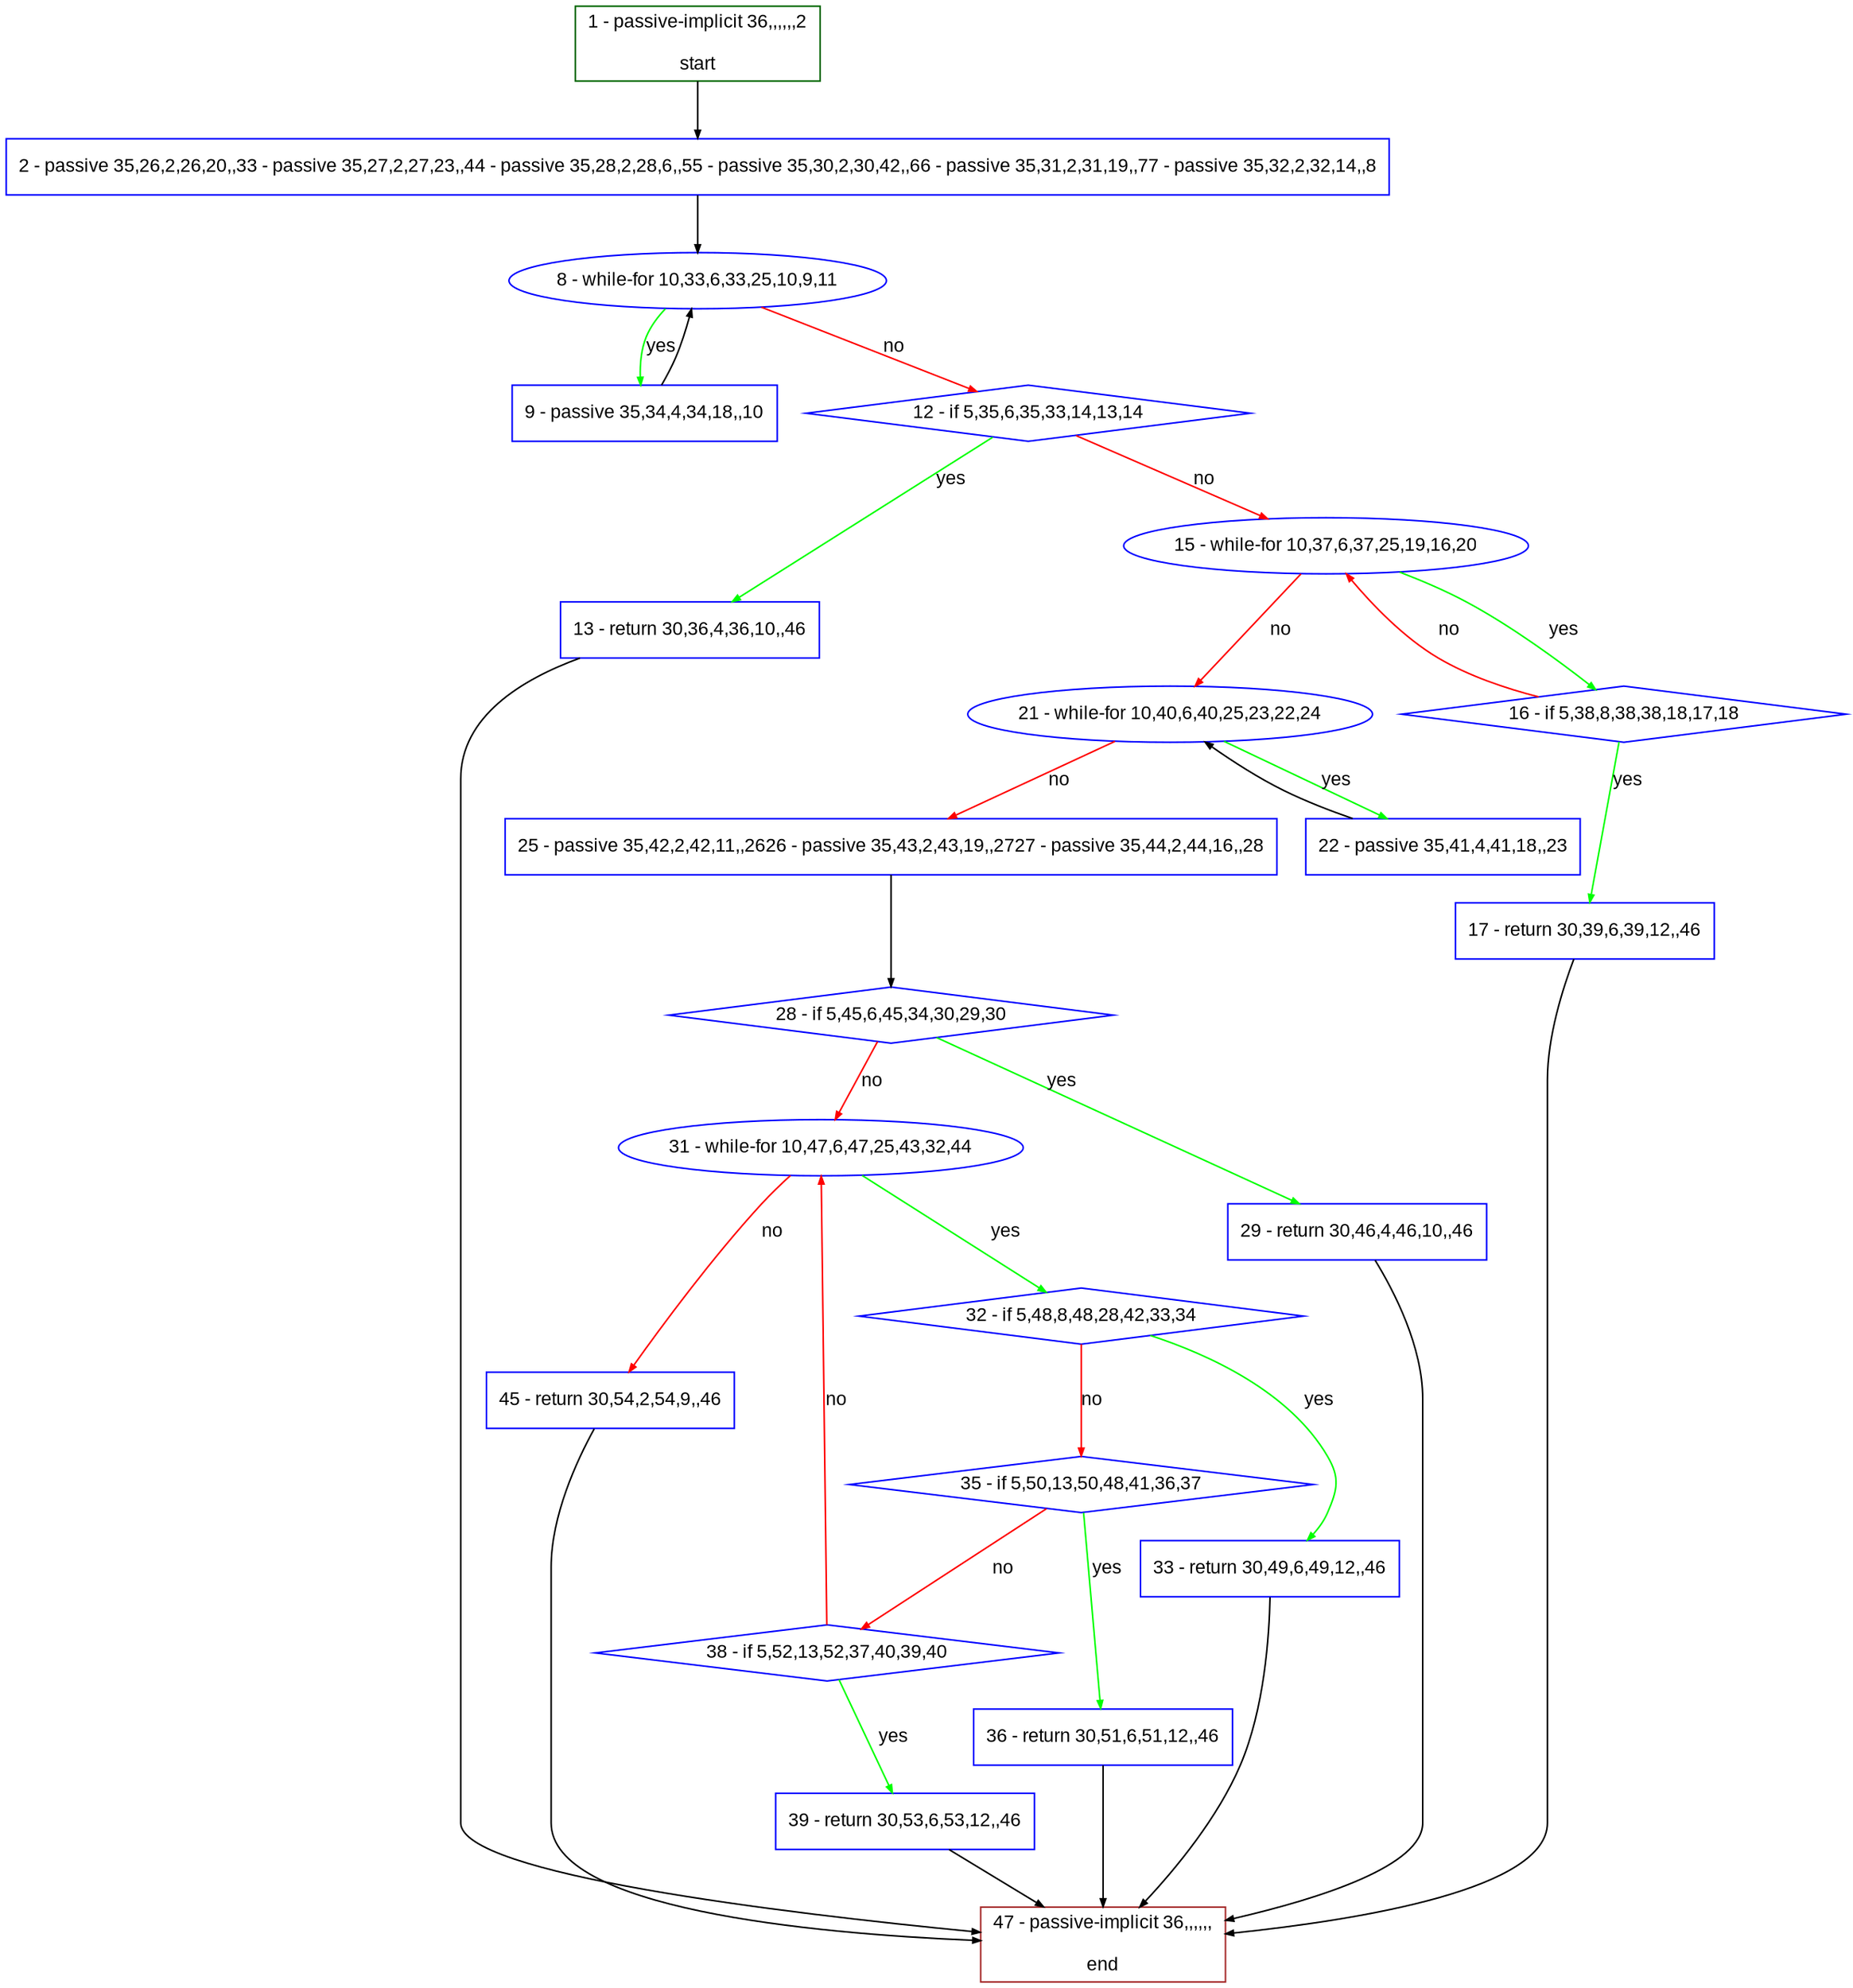 digraph "" {
  graph [bgcolor="white", fillcolor="#FFFFCC", pack="true", packmode="clust", fontname="Arial", label="", fontsize="12", compound="true", style="rounded,filled"];
  node [node_initialized="no", fillcolor="white", fontname="Arial", label="", color="grey", fontsize="12", fixedsize="false", compound="true", shape="rectangle", style="filled"];
  edge [arrowtail="none", lhead="", fontcolor="black", fontname="Arial", label="", color="black", fontsize="12", arrowhead="normal", arrowsize="0.5", compound="true", ltail="", dir="forward"];
  __N1 [fillcolor="#ffffff", label="2 - passive 35,26,2,26,20,,33 - passive 35,27,2,27,23,,44 - passive 35,28,2,28,6,,55 - passive 35,30,2,30,42,,66 - passive 35,31,2,31,19,,77 - passive 35,32,2,32,14,,8", color="#0000ff", shape="box", style="filled"];
  __N2 [fillcolor="#ffffff", label="1 - passive-implicit 36,,,,,,2\n\nstart", color="#006400", shape="box", style="filled"];
  __N3 [fillcolor="#ffffff", label="8 - while-for 10,33,6,33,25,10,9,11", color="#0000ff", shape="oval", style="filled"];
  __N4 [fillcolor="#ffffff", label="9 - passive 35,34,4,34,18,,10", color="#0000ff", shape="box", style="filled"];
  __N5 [fillcolor="#ffffff", label="12 - if 5,35,6,35,33,14,13,14", color="#0000ff", shape="diamond", style="filled"];
  __N6 [fillcolor="#ffffff", label="13 - return 30,36,4,36,10,,46", color="#0000ff", shape="box", style="filled"];
  __N7 [fillcolor="#ffffff", label="15 - while-for 10,37,6,37,25,19,16,20", color="#0000ff", shape="oval", style="filled"];
  __N8 [fillcolor="#ffffff", label="47 - passive-implicit 36,,,,,,\n\nend", color="#a52a2a", shape="box", style="filled"];
  __N9 [fillcolor="#ffffff", label="16 - if 5,38,8,38,38,18,17,18", color="#0000ff", shape="diamond", style="filled"];
  __N10 [fillcolor="#ffffff", label="21 - while-for 10,40,6,40,25,23,22,24", color="#0000ff", shape="oval", style="filled"];
  __N11 [fillcolor="#ffffff", label="17 - return 30,39,6,39,12,,46", color="#0000ff", shape="box", style="filled"];
  __N12 [fillcolor="#ffffff", label="22 - passive 35,41,4,41,18,,23", color="#0000ff", shape="box", style="filled"];
  __N13 [fillcolor="#ffffff", label="25 - passive 35,42,2,42,11,,2626 - passive 35,43,2,43,19,,2727 - passive 35,44,2,44,16,,28", color="#0000ff", shape="box", style="filled"];
  __N14 [fillcolor="#ffffff", label="28 - if 5,45,6,45,34,30,29,30", color="#0000ff", shape="diamond", style="filled"];
  __N15 [fillcolor="#ffffff", label="29 - return 30,46,4,46,10,,46", color="#0000ff", shape="box", style="filled"];
  __N16 [fillcolor="#ffffff", label="31 - while-for 10,47,6,47,25,43,32,44", color="#0000ff", shape="oval", style="filled"];
  __N17 [fillcolor="#ffffff", label="32 - if 5,48,8,48,28,42,33,34", color="#0000ff", shape="diamond", style="filled"];
  __N18 [fillcolor="#ffffff", label="45 - return 30,54,2,54,9,,46", color="#0000ff", shape="box", style="filled"];
  __N19 [fillcolor="#ffffff", label="33 - return 30,49,6,49,12,,46", color="#0000ff", shape="box", style="filled"];
  __N20 [fillcolor="#ffffff", label="35 - if 5,50,13,50,48,41,36,37", color="#0000ff", shape="diamond", style="filled"];
  __N21 [fillcolor="#ffffff", label="36 - return 30,51,6,51,12,,46", color="#0000ff", shape="box", style="filled"];
  __N22 [fillcolor="#ffffff", label="38 - if 5,52,13,52,37,40,39,40", color="#0000ff", shape="diamond", style="filled"];
  __N23 [fillcolor="#ffffff", label="39 - return 30,53,6,53,12,,46", color="#0000ff", shape="box", style="filled"];
  __N2 -> __N1 [arrowtail="none", color="#000000", label="", arrowhead="normal", dir="forward"];
  __N1 -> __N3 [arrowtail="none", color="#000000", label="", arrowhead="normal", dir="forward"];
  __N3 -> __N4 [arrowtail="none", color="#00ff00", label="yes", arrowhead="normal", dir="forward"];
  __N4 -> __N3 [arrowtail="none", color="#000000", label="", arrowhead="normal", dir="forward"];
  __N3 -> __N5 [arrowtail="none", color="#ff0000", label="no", arrowhead="normal", dir="forward"];
  __N5 -> __N6 [arrowtail="none", color="#00ff00", label="yes", arrowhead="normal", dir="forward"];
  __N5 -> __N7 [arrowtail="none", color="#ff0000", label="no", arrowhead="normal", dir="forward"];
  __N6 -> __N8 [arrowtail="none", color="#000000", label="", arrowhead="normal", dir="forward"];
  __N7 -> __N9 [arrowtail="none", color="#00ff00", label="yes", arrowhead="normal", dir="forward"];
  __N9 -> __N7 [arrowtail="none", color="#ff0000", label="no", arrowhead="normal", dir="forward"];
  __N7 -> __N10 [arrowtail="none", color="#ff0000", label="no", arrowhead="normal", dir="forward"];
  __N9 -> __N11 [arrowtail="none", color="#00ff00", label="yes", arrowhead="normal", dir="forward"];
  __N11 -> __N8 [arrowtail="none", color="#000000", label="", arrowhead="normal", dir="forward"];
  __N10 -> __N12 [arrowtail="none", color="#00ff00", label="yes", arrowhead="normal", dir="forward"];
  __N12 -> __N10 [arrowtail="none", color="#000000", label="", arrowhead="normal", dir="forward"];
  __N10 -> __N13 [arrowtail="none", color="#ff0000", label="no", arrowhead="normal", dir="forward"];
  __N13 -> __N14 [arrowtail="none", color="#000000", label="", arrowhead="normal", dir="forward"];
  __N14 -> __N15 [arrowtail="none", color="#00ff00", label="yes", arrowhead="normal", dir="forward"];
  __N14 -> __N16 [arrowtail="none", color="#ff0000", label="no", arrowhead="normal", dir="forward"];
  __N15 -> __N8 [arrowtail="none", color="#000000", label="", arrowhead="normal", dir="forward"];
  __N16 -> __N17 [arrowtail="none", color="#00ff00", label="yes", arrowhead="normal", dir="forward"];
  __N16 -> __N18 [arrowtail="none", color="#ff0000", label="no", arrowhead="normal", dir="forward"];
  __N17 -> __N19 [arrowtail="none", color="#00ff00", label="yes", arrowhead="normal", dir="forward"];
  __N17 -> __N20 [arrowtail="none", color="#ff0000", label="no", arrowhead="normal", dir="forward"];
  __N19 -> __N8 [arrowtail="none", color="#000000", label="", arrowhead="normal", dir="forward"];
  __N20 -> __N21 [arrowtail="none", color="#00ff00", label="yes", arrowhead="normal", dir="forward"];
  __N20 -> __N22 [arrowtail="none", color="#ff0000", label="no", arrowhead="normal", dir="forward"];
  __N21 -> __N8 [arrowtail="none", color="#000000", label="", arrowhead="normal", dir="forward"];
  __N22 -> __N16 [arrowtail="none", color="#ff0000", label="no", arrowhead="normal", dir="forward"];
  __N22 -> __N23 [arrowtail="none", color="#00ff00", label="yes", arrowhead="normal", dir="forward"];
  __N23 -> __N8 [arrowtail="none", color="#000000", label="", arrowhead="normal", dir="forward"];
  __N18 -> __N8 [arrowtail="none", color="#000000", label="", arrowhead="normal", dir="forward"];
}
